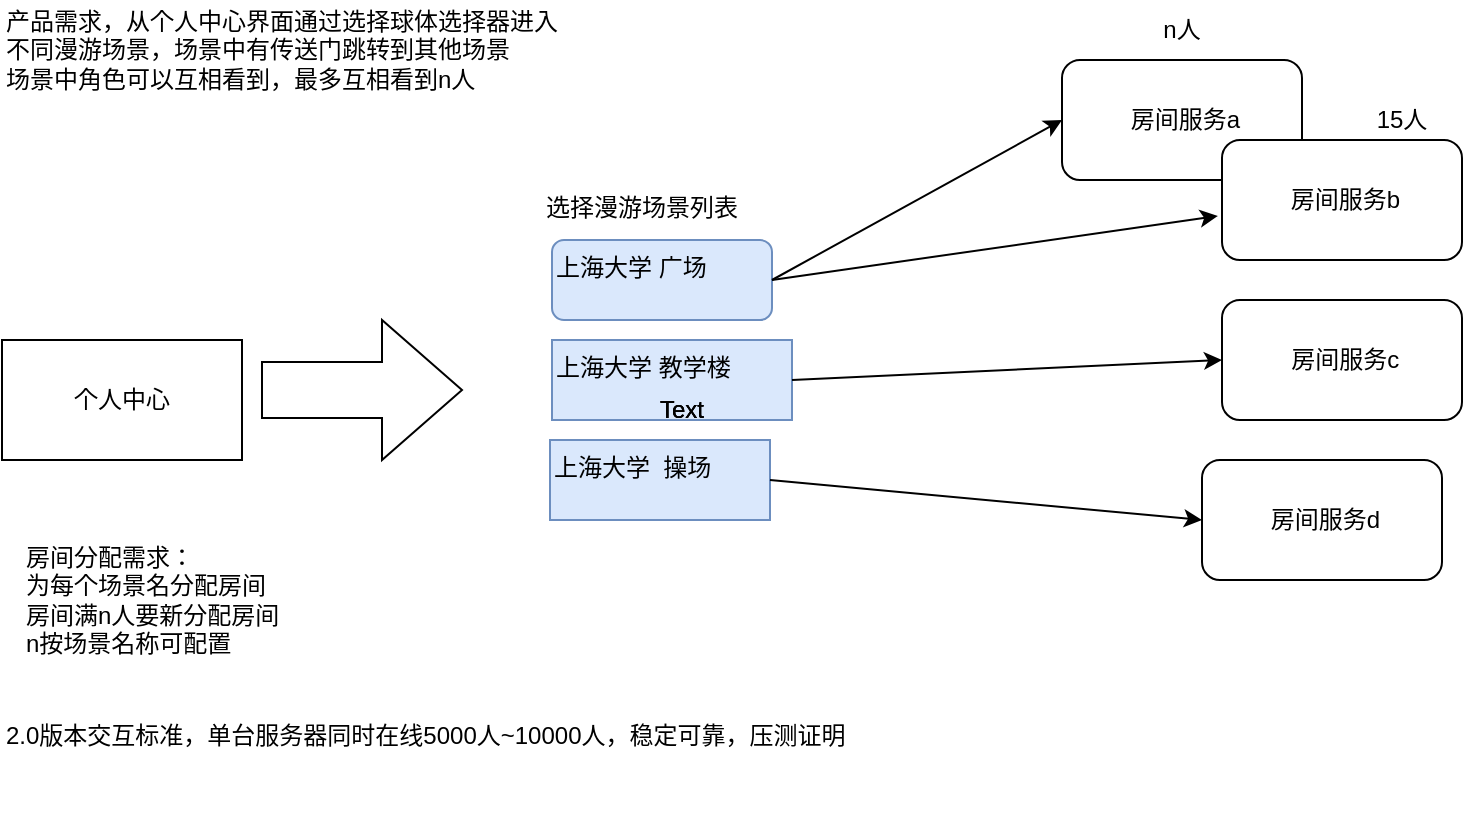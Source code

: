 <mxfile version="24.4.9" type="github">
  <diagram name="第 1 页" id="TstLex5_BNDvn4z_0ZPU">
    <mxGraphModel dx="989" dy="538" grid="1" gridSize="10" guides="1" tooltips="1" connect="1" arrows="1" fold="1" page="1" pageScale="1" pageWidth="827" pageHeight="1169" math="0" shadow="0">
      <root>
        <mxCell id="0" />
        <mxCell id="1" parent="0" />
        <mxCell id="PFm-jJKADHVvYn167UJx-1" value="个人中心" style="rounded=0;whiteSpace=wrap;html=1;" parent="1" vertex="1">
          <mxGeometry x="30" y="210" width="120" height="60" as="geometry" />
        </mxCell>
        <mxCell id="PFm-jJKADHVvYn167UJx-4" value="" style="html=1;shadow=0;dashed=0;align=center;verticalAlign=middle;shape=mxgraph.arrows2.arrow;dy=0.6;dx=40;notch=0;" parent="1" vertex="1">
          <mxGeometry x="160" y="200" width="100" height="70" as="geometry" />
        </mxCell>
        <mxCell id="PFm-jJKADHVvYn167UJx-5" value="&amp;nbsp;房间服务a" style="rounded=1;whiteSpace=wrap;html=1;" parent="1" vertex="1">
          <mxGeometry x="560" y="70" width="120" height="60" as="geometry" />
        </mxCell>
        <mxCell id="PFm-jJKADHVvYn167UJx-6" value="&amp;nbsp;房间服务b" style="rounded=1;whiteSpace=wrap;html=1;" parent="1" vertex="1">
          <mxGeometry x="640" y="110" width="120" height="60" as="geometry" />
        </mxCell>
        <mxCell id="PFm-jJKADHVvYn167UJx-7" value="&amp;nbsp;房间服务c" style="rounded=1;whiteSpace=wrap;html=1;" parent="1" vertex="1">
          <mxGeometry x="640" y="190" width="120" height="60" as="geometry" />
        </mxCell>
        <mxCell id="PFm-jJKADHVvYn167UJx-8" value="&amp;nbsp;房间服务d" style="rounded=1;whiteSpace=wrap;html=1;" parent="1" vertex="1">
          <mxGeometry x="630" y="270" width="120" height="60" as="geometry" />
        </mxCell>
        <mxCell id="PFm-jJKADHVvYn167UJx-10" value="房间分配需求：&lt;div&gt;为每个场景名分配房间&lt;/div&gt;&lt;div&gt;房间满n人要新分配房间&lt;br&gt;&lt;div&gt;n按场景名称可配置&lt;/div&gt;&lt;/div&gt;" style="text;html=1;align=left;verticalAlign=middle;whiteSpace=wrap;rounded=0;" parent="1" vertex="1">
          <mxGeometry x="40" y="310" width="340" height="60" as="geometry" />
        </mxCell>
        <mxCell id="PFm-jJKADHVvYn167UJx-13" value="n人" style="text;html=1;align=center;verticalAlign=middle;whiteSpace=wrap;rounded=0;" parent="1" vertex="1">
          <mxGeometry x="590" y="40" width="60" height="30" as="geometry" />
        </mxCell>
        <mxCell id="PFm-jJKADHVvYn167UJx-14" value="15人" style="text;html=1;align=center;verticalAlign=middle;whiteSpace=wrap;rounded=0;" parent="1" vertex="1">
          <mxGeometry x="700" y="85" width="60" height="30" as="geometry" />
        </mxCell>
        <mxCell id="PFm-jJKADHVvYn167UJx-23" value="选择漫游场景列表" style="text;whiteSpace=wrap;" parent="1" vertex="1">
          <mxGeometry x="300" y="130" width="130" height="40" as="geometry" />
        </mxCell>
        <mxCell id="PFm-jJKADHVvYn167UJx-26" value="上海大学 广场" style="text;whiteSpace=wrap;rounded=1;fillColor=#dae8fc;strokeColor=#6c8ebf;" parent="1" vertex="1">
          <mxGeometry x="305" y="160" width="110" height="40" as="geometry" />
        </mxCell>
        <mxCell id="PFm-jJKADHVvYn167UJx-27" value="上海大学 教学楼" style="text;whiteSpace=wrap;fillColor=#dae8fc;strokeColor=#6c8ebf;" parent="1" vertex="1">
          <mxGeometry x="305" y="210" width="120" height="40" as="geometry" />
        </mxCell>
        <mxCell id="PFm-jJKADHVvYn167UJx-28" value="上海大学  操场" style="text;whiteSpace=wrap;fillColor=#dae8fc;strokeColor=#6c8ebf;" parent="1" vertex="1">
          <mxGeometry x="304" y="260" width="110" height="40" as="geometry" />
        </mxCell>
        <mxCell id="PFm-jJKADHVvYn167UJx-30" value="" style="endArrow=classic;html=1;rounded=0;entryX=0;entryY=0.5;entryDx=0;entryDy=0;exitX=1;exitY=0.5;exitDx=0;exitDy=0;" parent="1" source="PFm-jJKADHVvYn167UJx-26" target="PFm-jJKADHVvYn167UJx-5" edge="1">
          <mxGeometry width="50" height="50" relative="1" as="geometry">
            <mxPoint x="440" y="165" as="sourcePoint" />
            <mxPoint x="490" y="115" as="targetPoint" />
          </mxGeometry>
        </mxCell>
        <mxCell id="PFm-jJKADHVvYn167UJx-31" value="" style="endArrow=classic;html=1;rounded=0;exitX=1;exitY=0.5;exitDx=0;exitDy=0;entryX=-0.017;entryY=0.633;entryDx=0;entryDy=0;entryPerimeter=0;" parent="1" source="PFm-jJKADHVvYn167UJx-26" target="PFm-jJKADHVvYn167UJx-6" edge="1">
          <mxGeometry width="50" height="50" relative="1" as="geometry">
            <mxPoint x="490" y="205" as="sourcePoint" />
            <mxPoint x="540" y="155" as="targetPoint" />
          </mxGeometry>
        </mxCell>
        <mxCell id="PFm-jJKADHVvYn167UJx-32" value="" style="endArrow=classic;html=1;rounded=0;entryX=0;entryY=0.5;entryDx=0;entryDy=0;exitX=1;exitY=0.5;exitDx=0;exitDy=0;" parent="1" source="PFm-jJKADHVvYn167UJx-27" target="PFm-jJKADHVvYn167UJx-7" edge="1">
          <mxGeometry width="50" height="50" relative="1" as="geometry">
            <mxPoint x="390" y="430" as="sourcePoint" />
            <mxPoint x="440" y="380" as="targetPoint" />
          </mxGeometry>
        </mxCell>
        <mxCell id="PFm-jJKADHVvYn167UJx-33" value="" style="endArrow=classic;html=1;rounded=0;entryX=0;entryY=0.5;entryDx=0;entryDy=0;exitX=1;exitY=0.5;exitDx=0;exitDy=0;" parent="1" source="PFm-jJKADHVvYn167UJx-28" target="PFm-jJKADHVvYn167UJx-8" edge="1">
          <mxGeometry width="50" height="50" relative="1" as="geometry">
            <mxPoint x="390" y="430" as="sourcePoint" />
            <mxPoint x="440" y="380" as="targetPoint" />
          </mxGeometry>
        </mxCell>
        <mxCell id="PFm-jJKADHVvYn167UJx-37" value="产品需求，从个人中心界面通过选择球体选择器进入不同漫游场景，场景中有传送门跳转到其他场景&lt;div&gt;场景中角色可以互相看到，最多互相看到n人&lt;/div&gt;" style="text;html=1;align=left;verticalAlign=middle;whiteSpace=wrap;rounded=0;" parent="1" vertex="1">
          <mxGeometry x="30" y="50" width="280" height="30" as="geometry" />
        </mxCell>
        <mxCell id="PFm-jJKADHVvYn167UJx-41" value="2.0版本交互标准，单台服务器同时在线5000人~10000人，&lt;span style=&quot;background-color: initial;&quot;&gt;稳定可靠，&lt;/span&gt;&lt;span style=&quot;background-color: initial;&quot;&gt;压测证明&lt;/span&gt;&lt;div&gt;&lt;br&gt;&lt;/div&gt;" style="text;html=1;align=left;verticalAlign=middle;whiteSpace=wrap;rounded=0;" parent="1" vertex="1">
          <mxGeometry x="30" y="380" width="530" height="70" as="geometry" />
        </mxCell>
        <mxCell id="rWebHVXZAMadMzJJ_86E-1" value="Text" style="text;html=1;align=center;verticalAlign=middle;whiteSpace=wrap;rounded=0;" vertex="1" parent="1">
          <mxGeometry x="340" y="230" width="60" height="30" as="geometry" />
        </mxCell>
        <mxCell id="rWebHVXZAMadMzJJ_86E-2" value="Text" style="text;html=1;align=center;verticalAlign=middle;whiteSpace=wrap;rounded=0;" vertex="1" parent="1">
          <mxGeometry x="340" y="230" width="60" height="30" as="geometry" />
        </mxCell>
        <mxCell id="rWebHVXZAMadMzJJ_86E-3" value="Text" style="text;html=1;align=center;verticalAlign=middle;whiteSpace=wrap;rounded=0;" vertex="1" parent="1">
          <mxGeometry x="340" y="230" width="60" height="30" as="geometry" />
        </mxCell>
      </root>
    </mxGraphModel>
  </diagram>
</mxfile>
